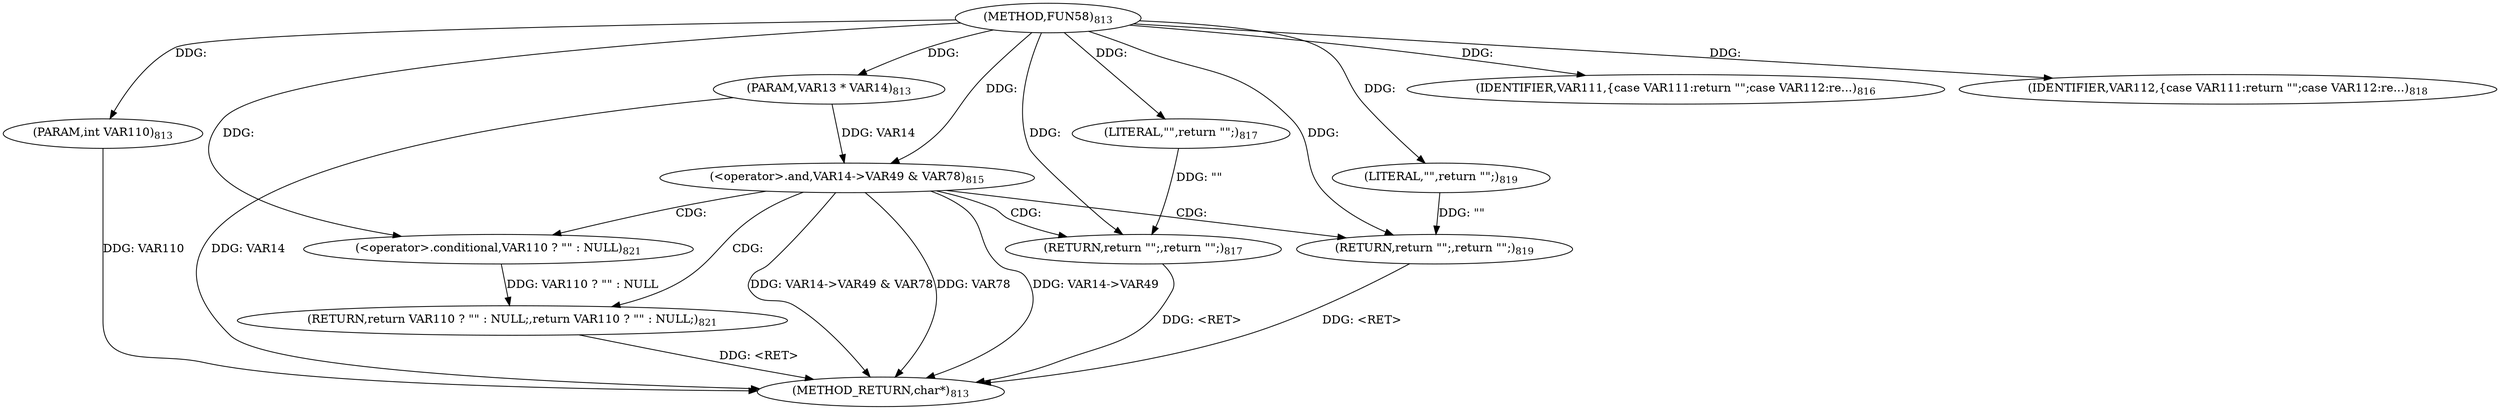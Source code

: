 digraph "FUN58" {  
"21" [label = <(METHOD,FUN58)<SUB>813</SUB>> ]
"46" [label = <(METHOD_RETURN,char*)<SUB>813</SUB>> ]
"22" [label = <(PARAM,VAR13 * VAR14)<SUB>813</SUB>> ]
"23" [label = <(PARAM,int VAR110)<SUB>813</SUB>> ]
"26" [label = <(&lt;operator&gt;.and,VAR14-&gt;VAR49 &amp; VAR78)<SUB>815</SUB>> ]
"33" [label = <(IDENTIFIER,VAR111,{
	case VAR111:
		return &quot;&quot;;
	case VAR112:
		re...)<SUB>816</SUB>> ]
"34" [label = <(RETURN,return &quot;&quot;;,return &quot;&quot;;)<SUB>817</SUB>> ]
"37" [label = <(IDENTIFIER,VAR112,{
	case VAR111:
		return &quot;&quot;;
	case VAR112:
		re...)<SUB>818</SUB>> ]
"38" [label = <(RETURN,return &quot;&quot;;,return &quot;&quot;;)<SUB>819</SUB>> ]
"41" [label = <(RETURN,return VAR110 ? &quot;&quot; : NULL;,return VAR110 ? &quot;&quot; : NULL;)<SUB>821</SUB>> ]
"35" [label = <(LITERAL,&quot;&quot;,return &quot;&quot;;)<SUB>817</SUB>> ]
"39" [label = <(LITERAL,&quot;&quot;,return &quot;&quot;;)<SUB>819</SUB>> ]
"42" [label = <(&lt;operator&gt;.conditional,VAR110 ? &quot;&quot; : NULL)<SUB>821</SUB>> ]
  "34" -> "46"  [ label = "DDG: &lt;RET&gt;"] 
  "41" -> "46"  [ label = "DDG: &lt;RET&gt;"] 
  "38" -> "46"  [ label = "DDG: &lt;RET&gt;"] 
  "22" -> "46"  [ label = "DDG: VAR14"] 
  "23" -> "46"  [ label = "DDG: VAR110"] 
  "26" -> "46"  [ label = "DDG: VAR14-&gt;VAR49"] 
  "26" -> "46"  [ label = "DDG: VAR14-&gt;VAR49 &amp; VAR78"] 
  "26" -> "46"  [ label = "DDG: VAR78"] 
  "21" -> "22"  [ label = "DDG: "] 
  "21" -> "23"  [ label = "DDG: "] 
  "22" -> "26"  [ label = "DDG: VAR14"] 
  "21" -> "26"  [ label = "DDG: "] 
  "21" -> "33"  [ label = "DDG: "] 
  "35" -> "34"  [ label = "DDG: &quot;&quot;"] 
  "21" -> "34"  [ label = "DDG: "] 
  "21" -> "37"  [ label = "DDG: "] 
  "39" -> "38"  [ label = "DDG: &quot;&quot;"] 
  "21" -> "38"  [ label = "DDG: "] 
  "42" -> "41"  [ label = "DDG: VAR110 ? &quot;&quot; : NULL"] 
  "21" -> "35"  [ label = "DDG: "] 
  "21" -> "39"  [ label = "DDG: "] 
  "21" -> "42"  [ label = "DDG: "] 
  "26" -> "34"  [ label = "CDG: "] 
  "26" -> "42"  [ label = "CDG: "] 
  "26" -> "38"  [ label = "CDG: "] 
  "26" -> "41"  [ label = "CDG: "] 
}
